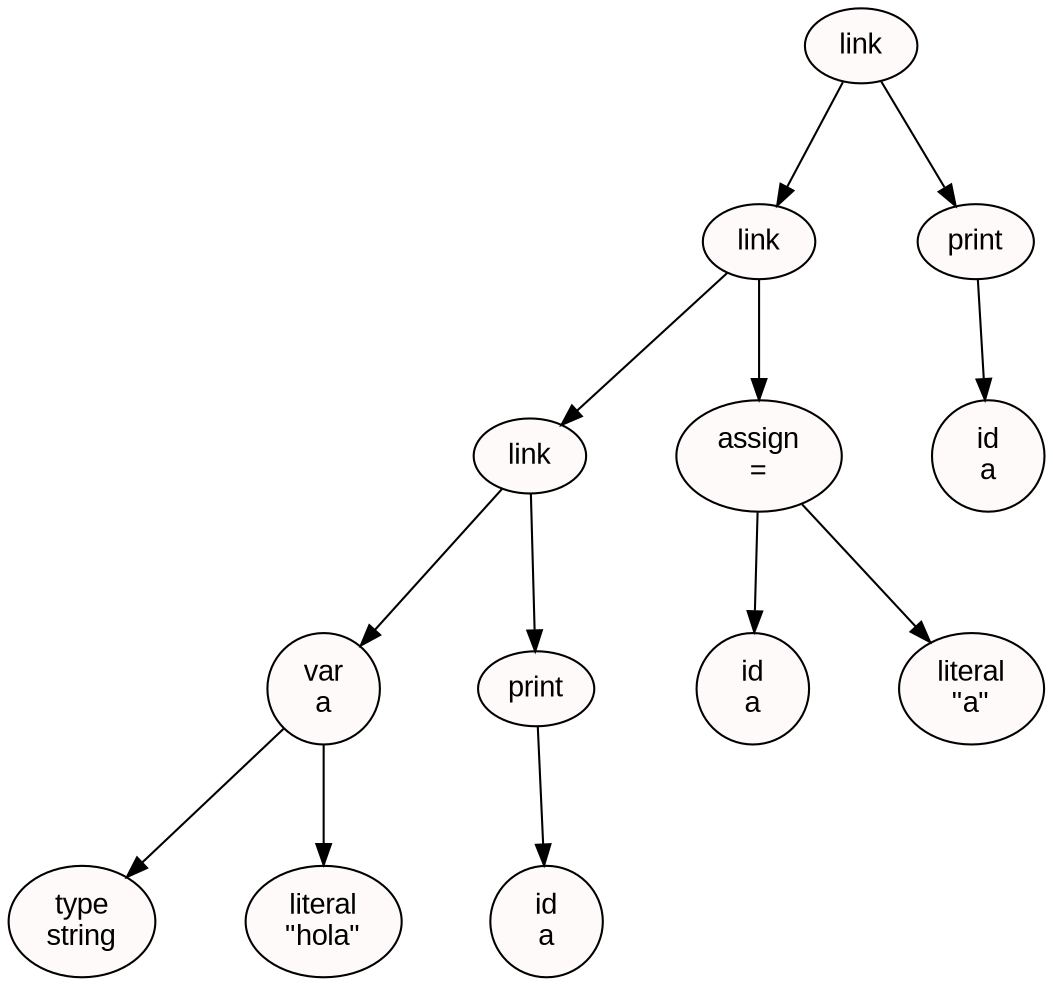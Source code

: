 digraph AST {
  rankdir=TB;
  nodesep=0.6;
  ranksep=0.8;
  node [shape=ellipse, style=filled, fillcolor=snow, fontcolor=black, color=black, fontname="Arial"];
  edge [color=black];
  node0 [label="link", shape=ellipse, style=filled, fillcolor=snow, color=black, fontcolor=black, fontname="Arial"];
  node1 [label="link", shape=ellipse, style=filled, fillcolor=snow, color=black, fontcolor=black, fontname="Arial"];
  node2 [label="link", shape=ellipse, style=filled, fillcolor=snow, color=black, fontcolor=black, fontname="Arial"];
  node3 [label="var\na", shape=ellipse, style=filled, fillcolor=snow, color=black, fontcolor=black, fontname="Arial"];
  node4 [label="type\nstring", shape=ellipse, style=filled, fillcolor=snow, color=black, fontcolor=black, fontname="Arial"];
  node3 -> node4;
  node5 [label="literal\n\"hola\"", shape=ellipse, style=filled, fillcolor=snow, color=black, fontcolor=black, fontname="Arial"];
  node3 -> node5;
  node2 -> node3;
  node6 [label="print", shape=ellipse, style=filled, fillcolor=snow, color=black, fontcolor=black, fontname="Arial"];
  node7 [label="id\na", shape=ellipse, style=filled, fillcolor=snow, color=black, fontcolor=black, fontname="Arial"];
  node6 -> node7;
  node2 -> node6;
  node1 -> node2;
  node8 [label="assign\n=", shape=ellipse, style=filled, fillcolor=snow, color=black, fontcolor=black, fontname="Arial"];
  node9 [label="id\na", shape=ellipse, style=filled, fillcolor=snow, color=black, fontcolor=black, fontname="Arial"];
  node8 -> node9;
  node10 [label="literal\n\"a\"", shape=ellipse, style=filled, fillcolor=snow, color=black, fontcolor=black, fontname="Arial"];
  node8 -> node10;
  node1 -> node8;
  node0 -> node1;
  node11 [label="print", shape=ellipse, style=filled, fillcolor=snow, color=black, fontcolor=black, fontname="Arial"];
  node12 [label="id\na", shape=ellipse, style=filled, fillcolor=snow, color=black, fontcolor=black, fontname="Arial"];
  node11 -> node12;
  node0 -> node11;
}
